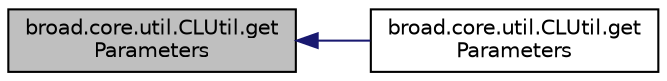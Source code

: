 digraph "broad.core.util.CLUtil.getParameters"
{
  edge [fontname="Helvetica",fontsize="10",labelfontname="Helvetica",labelfontsize="10"];
  node [fontname="Helvetica",fontsize="10",shape=record];
  rankdir="LR";
  Node1 [label="broad.core.util.CLUtil.get\lParameters",height=0.2,width=0.4,color="black", fillcolor="grey75", style="filled" fontcolor="black"];
  Node1 -> Node2 [dir="back",color="midnightblue",fontsize="10",style="solid",fontname="Helvetica"];
  Node2 [label="broad.core.util.CLUtil.get\lParameters",height=0.2,width=0.4,color="black", fillcolor="white", style="filled",URL="$classbroad_1_1core_1_1util_1_1_c_l_util.html#a02adb4236d194361a68ee94ad366e14a"];
}
